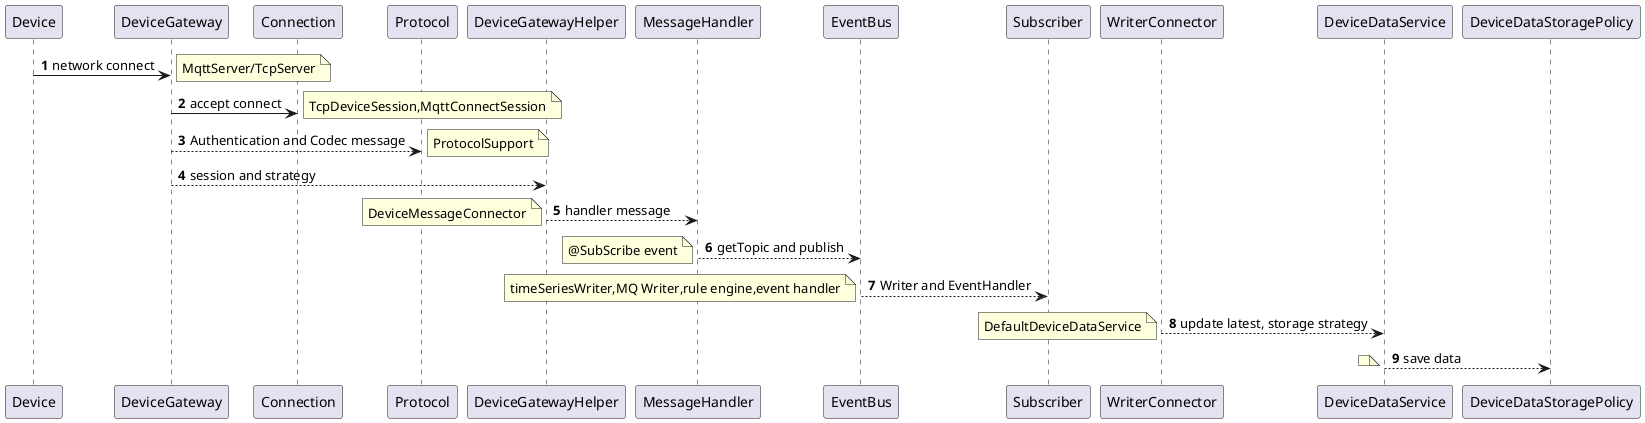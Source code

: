 @startuml
'https://plantuml.com/sequence-diagram

autonumber

Device -> DeviceGateway: network connect
note right : MqttServer/TcpServer
DeviceGateway -> Connection: accept connect
note right : TcpDeviceSession,MqttConnectSession
DeviceGateway --> Protocol: Authentication and Codec message
note right : ProtocolSupport
DeviceGateway--> DeviceGatewayHelper : session and strategy
DeviceGatewayHelper--> MessageHandler : handler message
note left: DeviceMessageConnector
MessageHandler--> EventBus : getTopic and publish
note left: @SubScribe event
EventBus--> Subscriber : Writer and EventHandler
note left:timeSeriesWriter,MQ Writer,rule engine,event handler
WriterConnector--> DeviceDataService: update latest, storage strategy
note left: DefaultDeviceDataService
DeviceDataService --> DeviceDataStoragePolicy : save data
note left:
@enduml
